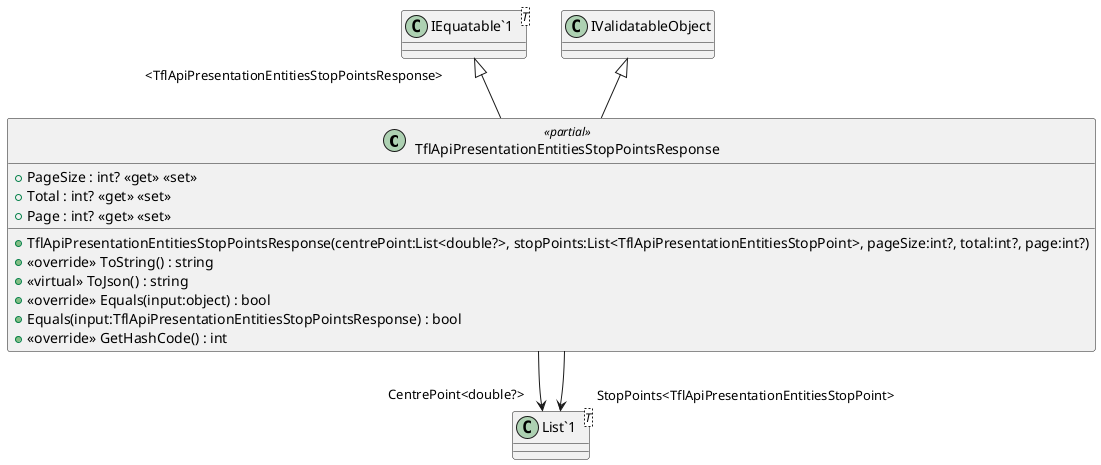 @startuml
class TflApiPresentationEntitiesStopPointsResponse <<partial>> {
    + TflApiPresentationEntitiesStopPointsResponse(centrePoint:List<double?>, stopPoints:List<TflApiPresentationEntitiesStopPoint>, pageSize:int?, total:int?, page:int?)
    + PageSize : int? <<get>> <<set>>
    + Total : int? <<get>> <<set>>
    + Page : int? <<get>> <<set>>
    + <<override>> ToString() : string
    + <<virtual>> ToJson() : string
    + <<override>> Equals(input:object) : bool
    + Equals(input:TflApiPresentationEntitiesStopPointsResponse) : bool
    + <<override>> GetHashCode() : int
}
class "IEquatable`1"<T> {
}
class "List`1"<T> {
}
"IEquatable`1" "<TflApiPresentationEntitiesStopPointsResponse>" <|-- TflApiPresentationEntitiesStopPointsResponse
IValidatableObject <|-- TflApiPresentationEntitiesStopPointsResponse
TflApiPresentationEntitiesStopPointsResponse --> "CentrePoint<double?>" "List`1"
TflApiPresentationEntitiesStopPointsResponse --> "StopPoints<TflApiPresentationEntitiesStopPoint>" "List`1"
@enduml
